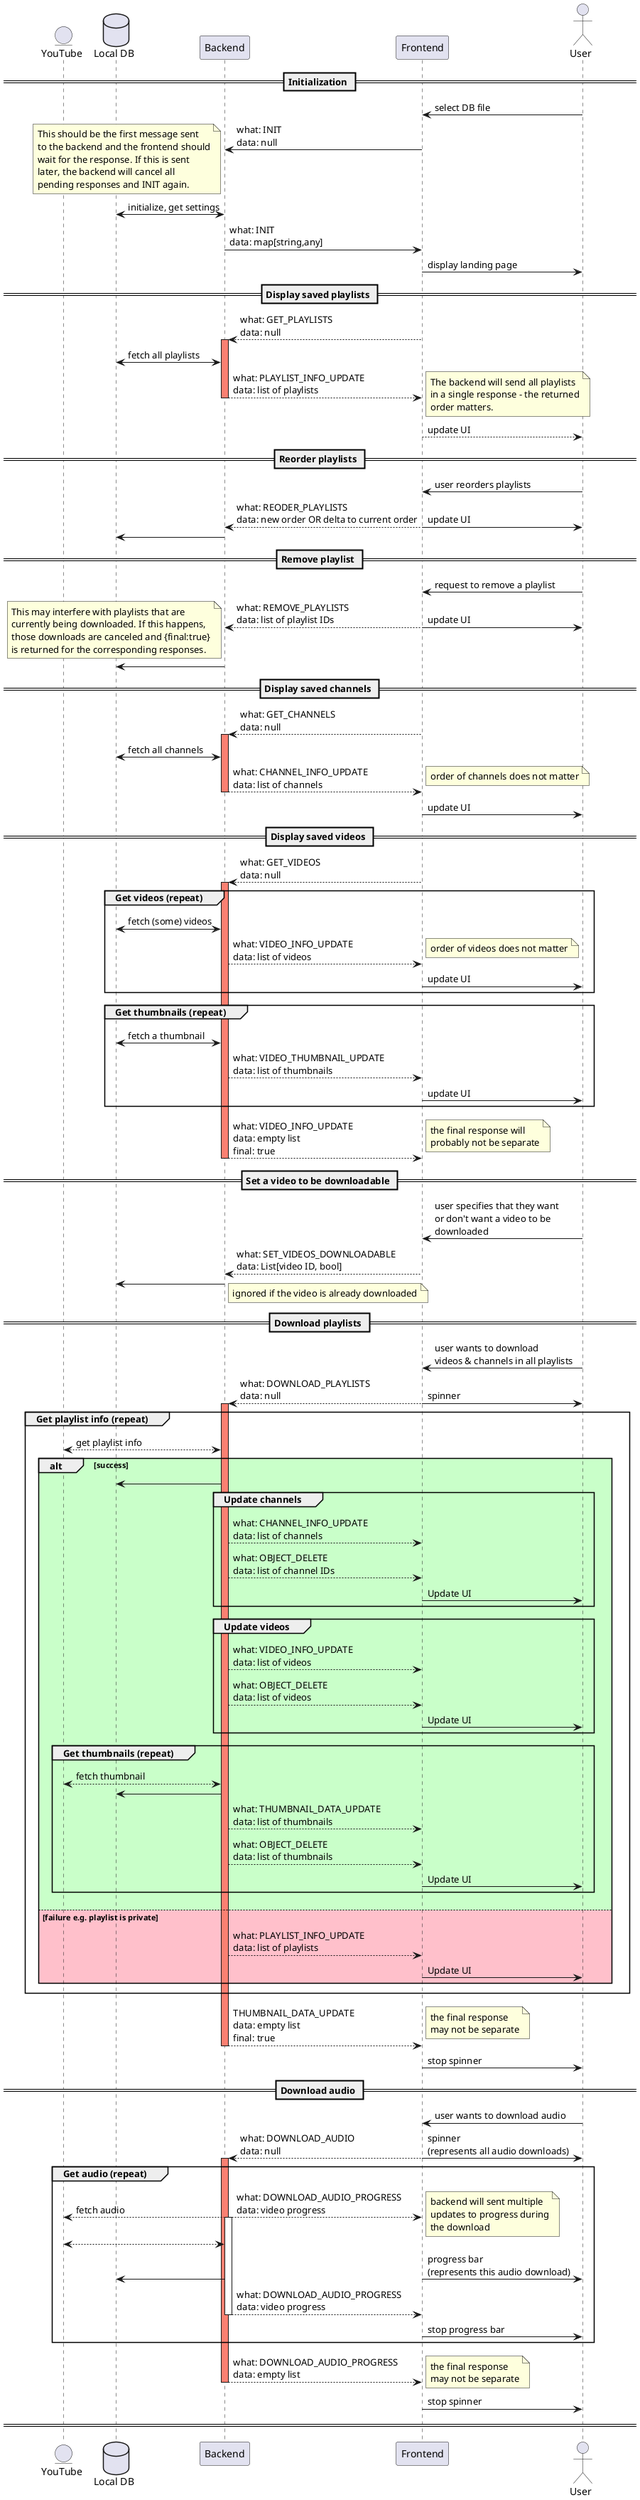 @startuml Requests

!pragma teoz true

Entity YouTube as YT
database "Local DB" as DB
participant Backend as BE
participant Frontend as FE
actor User

== Initialization ==

User -> FE: select DB file
FE -> BE: what: INIT\ndata: null
note left
    This should be the first message sent
    to the backend and the frontend should
    wait for the response. If this is sent
    later, the backend will cancel all
    pending responses and INIT again.
end note
BE <-> DB: initialize, get settings
BE -> FE: what: INIT\ndata: map[string,any]
FE -> User: display landing page

== Display saved playlists ==

FE --> BE ++ #Salmon: what: GET_PLAYLISTS\ndata: null
BE <-> DB: fetch all playlists
BE --> FE --: what: PLAYLIST_INFO_UPDATE\ndata: list of playlists
note right
    The backend will send all playlists
    in a single response - the returned
    order matters.
end note
FE --> User: update UI


== Reorder playlists ==

User -> FE: user reorders playlists
FE -> User: update UI
& FE --> BE: what: REODER_PLAYLISTS\ndata: new order OR delta to current order
BE -> DB

== Remove playlist ==

User -> FE: request to remove a playlist
FE -> User: update UI
& FE --> BE: what: REMOVE_PLAYLISTS\ndata: list of playlist IDs
note left
    This may interfere with playlists that are
    currently being downloaded. If this happens,
    those downloads are canceled and {final:true}
    is returned for the corresponding responses.
end note
BE -> DB

== Display saved channels ==

FE --> BE ++ #Salmon: what: GET_CHANNELS\ndata: null
BE <-> DB: fetch all channels
BE --> FE --: what: CHANNEL_INFO_UPDATE\ndata: list of channels
note right: order of channels does not matter
FE -> User: update UI

== Display saved videos ==

FE --> BE ++ #Salmon: what: GET_VIDEOS\ndata: null
group Get videos (repeat)
    BE <-> DB: fetch (some) videos
    BE --> FE: what: VIDEO_INFO_UPDATE\ndata: list of videos
    note right: order of videos does not matter
    FE -> User: update UI
end
group Get thumbnails (repeat)
    BE <-> DB: fetch a thumbnail
    BE --> FE: what: VIDEO_THUMBNAIL_UPDATE\ndata: list of thumbnails
    FE -> User: update UI
end
BE --> FE --: what: VIDEO_INFO_UPDATE\ndata: empty list\nfinal: true
note right
    the final response will
    probably not be separate
end note

== Set a video to be downloadable ==
User -> FE: user specifies that they want\nor don't want a video to be\ndownloaded
FE --> BE: what: SET_VIDEOS_DOWNLOADABLE\ndata: List[video ID, bool]
BE -> DB
note right: ignored if the video is already downloaded

== Download playlists ==

User -> FE: user wants to download\nvideos & channels in all playlists
FE --> BE ++ #Salmon: what: DOWNLOAD_PLAYLISTS\ndata: null
& FE -> User: spinner
group Get playlist info (repeat)
    BE <--> YT: get playlist info
    alt #TECHNOLOGY success
        BE -> DB
        group Update channels
            BE --> FE: what: CHANNEL_INFO_UPDATE\ndata: list of channels
            BE --> FE: what: OBJECT_DELETE\ndata: list of channel IDs
            FE -> User: Update UI
        end
        group Update videos
            BE --> FE: what: VIDEO_INFO_UPDATE\ndata: list of videos
            BE --> FE: what: OBJECT_DELETE\ndata: list of videos
            FE -> User: Update UI
        end
        group Get thumbnails (repeat)
            BE <--> YT: fetch thumbnail
            BE -> DB
            BE --> FE: what: THUMBNAIL_DATA_UPDATE\ndata: list of thumbnails
            BE --> FE: what: OBJECT_DELETE\ndata: list of thumbnails
            FE -> User: Update UI
        end
    else #Pink failure e.g. playlist is private
        BE --> FE: what: PLAYLIST_INFO_UPDATE\ndata: list of playlists
        FE -> User: Update UI
    end
end
BE --> FE --: THUMBNAIL_DATA_UPDATE\ndata: empty list\nfinal: true
note right
    the final response
    may not be separate
end note
FE -> User: stop spinner

== Download audio ==

User -> FE: user wants to download audio
FE -> User: spinner\n(represents all audio downloads)
& FE --> BE ++ #Salmon: what: DOWNLOAD_AUDIO\ndata: null
group Get audio (repeat)
    BE --> YT: fetch audio
    & BE --> FE: what: DOWNLOAD_AUDIO_PROGRESS\ndata: video progress
    activate BE #Maroon
    note right
        backend will sent multiple
        updates to progress during
        the download
    end note
    YT <--> BE
    FE -> User: progress bar\n(represents this audio download)
    & BE -> DB
    BE --> FE: what: DOWNLOAD_AUDIO_PROGRESS\ndata: video progress
    deactivate BE
    FE -> User: stop progress bar
end
BE --> FE --: what: DOWNLOAD_AUDIO_PROGRESS\ndata: empty list
note right
    the final response
    may not be separate
end note
FE -> User: stop spinner

====

@enduml
